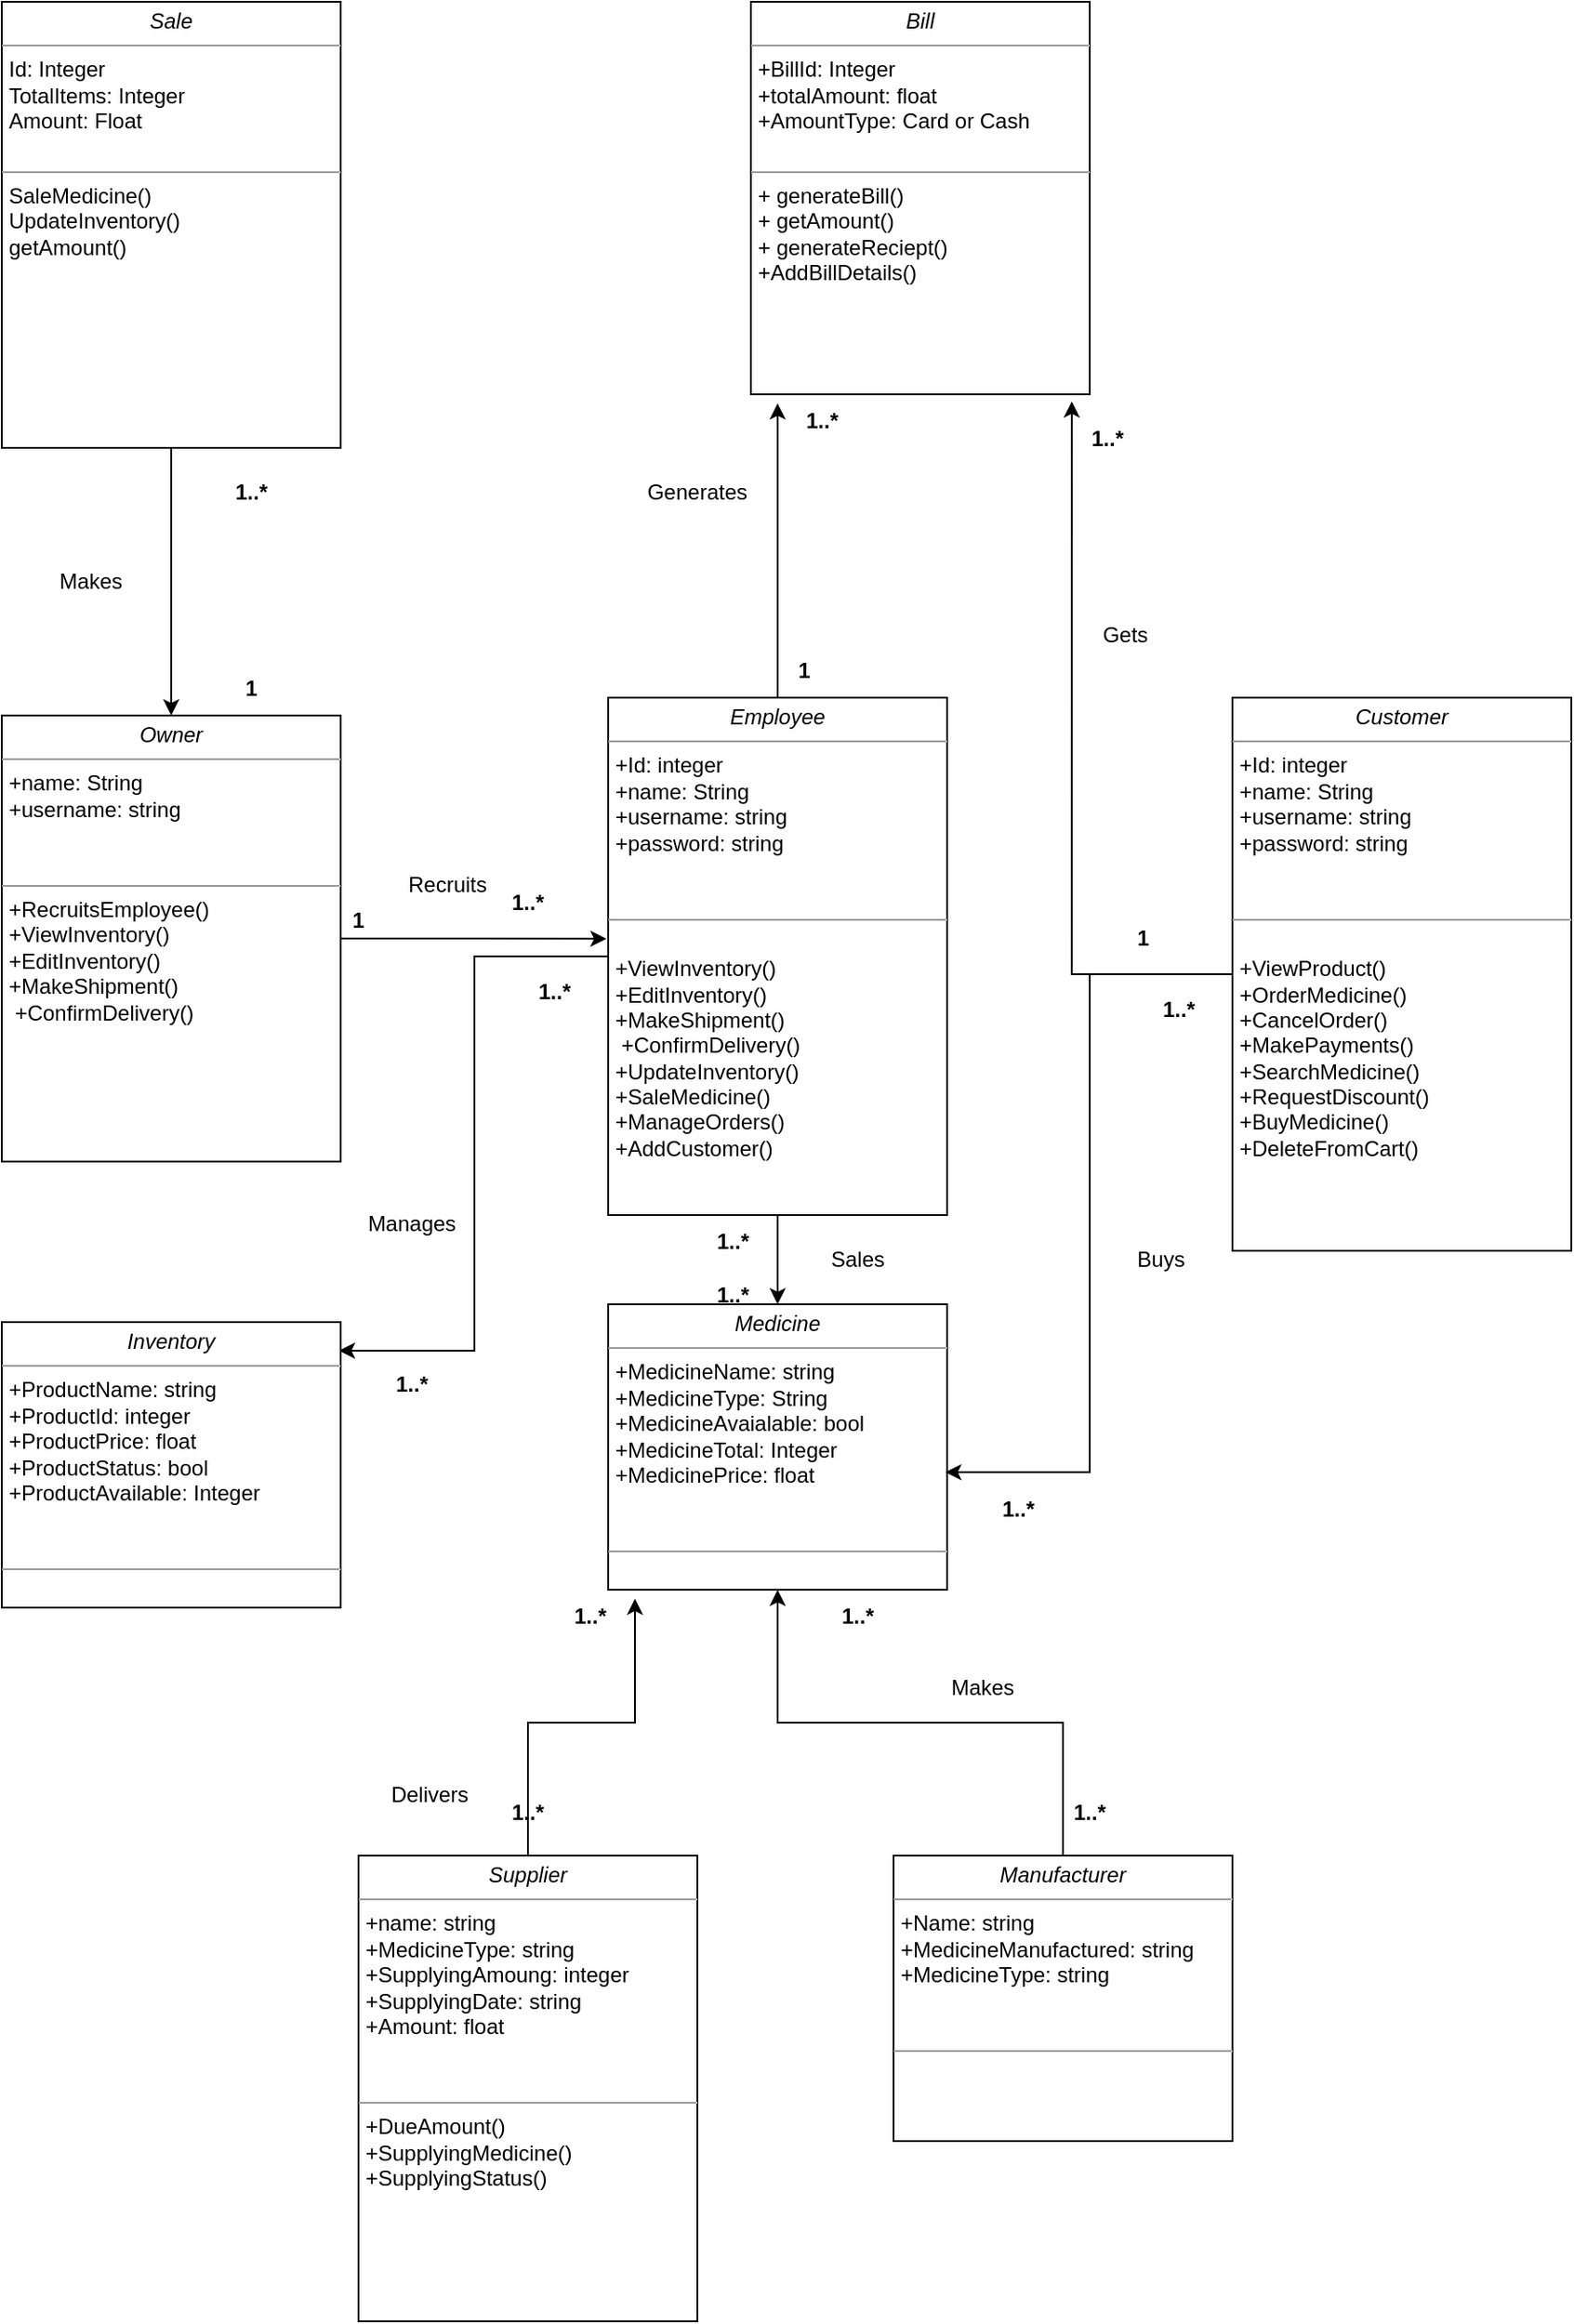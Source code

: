 <mxfile version="15.9.4" type="device"><diagram id="C5RBs43oDa-KdzZeNtuy" name="Page-1"><mxGraphModel dx="1422" dy="786" grid="1" gridSize="10" guides="1" tooltips="1" connect="1" arrows="1" fold="1" page="1" pageScale="1" pageWidth="827" pageHeight="1169" math="0" shadow="0"><root><mxCell id="WIyWlLk6GJQsqaUBKTNV-0"/><mxCell id="WIyWlLk6GJQsqaUBKTNV-1" parent="WIyWlLk6GJQsqaUBKTNV-0"/><mxCell id="Ph2TyU60CWFNyVS5zxXI-1" value="&lt;p style=&quot;margin: 0px ; margin-top: 4px ; text-align: center&quot;&gt;&lt;i&gt;Bill&lt;/i&gt;&lt;/p&gt;&lt;hr size=&quot;1&quot;&gt;&lt;p style=&quot;margin: 0px ; margin-left: 4px&quot;&gt;+BillId: Integer&lt;br&gt;+totalAmount: float&lt;/p&gt;&lt;p style=&quot;margin: 0px ; margin-left: 4px&quot;&gt;+AmountType: Card or Cash&lt;/p&gt;&lt;p style=&quot;margin: 0px ; margin-left: 4px&quot;&gt;&lt;br&gt;&lt;/p&gt;&lt;hr size=&quot;1&quot;&gt;&lt;p style=&quot;margin: 0px ; margin-left: 4px&quot;&gt;+ generateBill()&lt;br&gt;+ getAmount()&lt;/p&gt;&lt;p style=&quot;margin: 0px ; margin-left: 4px&quot;&gt;+ generateReciept()&lt;/p&gt;&lt;p style=&quot;margin: 0px ; margin-left: 4px&quot;&gt;+AddBillDetails()&lt;/p&gt;&lt;p style=&quot;margin: 0px ; margin-left: 4px&quot;&gt;&lt;br&gt;&lt;/p&gt;" style="verticalAlign=top;align=left;overflow=fill;fontSize=12;fontFamily=Helvetica;html=1;" vertex="1" parent="WIyWlLk6GJQsqaUBKTNV-1"><mxGeometry x="510" y="130" width="190" height="220" as="geometry"/></mxCell><mxCell id="Ph2TyU60CWFNyVS5zxXI-11" style="edgeStyle=orthogonalEdgeStyle;rounded=0;orthogonalLoop=1;jettySize=auto;html=1;entryX=0.5;entryY=0;entryDx=0;entryDy=0;" edge="1" parent="WIyWlLk6GJQsqaUBKTNV-1" source="Ph2TyU60CWFNyVS5zxXI-2" target="Ph2TyU60CWFNyVS5zxXI-4"><mxGeometry relative="1" as="geometry"/></mxCell><mxCell id="Ph2TyU60CWFNyVS5zxXI-2" value="&lt;p style=&quot;margin: 0px ; margin-top: 4px ; text-align: center&quot;&gt;&lt;i&gt;Sale&lt;/i&gt;&lt;/p&gt;&lt;hr size=&quot;1&quot;&gt;&lt;p style=&quot;margin: 0px ; margin-left: 4px&quot;&gt;Id: Integer&lt;br&gt;TotalItems: Integer&lt;/p&gt;&lt;p style=&quot;margin: 0px ; margin-left: 4px&quot;&gt;Amount: Float&lt;/p&gt;&lt;p style=&quot;margin: 0px ; margin-left: 4px&quot;&gt;&lt;br&gt;&lt;/p&gt;&lt;hr size=&quot;1&quot;&gt;&lt;p style=&quot;margin: 0px ; margin-left: 4px&quot;&gt;SaleMedicine()&lt;br&gt;UpdateInventory()&lt;/p&gt;&lt;p style=&quot;margin: 0px ; margin-left: 4px&quot;&gt;getAmount()&lt;/p&gt;&lt;p style=&quot;margin: 0px ; margin-left: 4px&quot;&gt;&lt;br&gt;&lt;/p&gt;&lt;p style=&quot;margin: 0px ; margin-left: 4px&quot;&gt;&lt;br&gt;&lt;/p&gt;" style="verticalAlign=top;align=left;overflow=fill;fontSize=12;fontFamily=Helvetica;html=1;" vertex="1" parent="WIyWlLk6GJQsqaUBKTNV-1"><mxGeometry x="90" y="130" width="190" height="250" as="geometry"/></mxCell><mxCell id="Ph2TyU60CWFNyVS5zxXI-13" style="edgeStyle=orthogonalEdgeStyle;rounded=0;orthogonalLoop=1;jettySize=auto;html=1;entryX=-0.005;entryY=0.466;entryDx=0;entryDy=0;entryPerimeter=0;" edge="1" parent="WIyWlLk6GJQsqaUBKTNV-1" source="Ph2TyU60CWFNyVS5zxXI-4" target="Ph2TyU60CWFNyVS5zxXI-5"><mxGeometry relative="1" as="geometry"/></mxCell><mxCell id="Ph2TyU60CWFNyVS5zxXI-4" value="&lt;p style=&quot;margin: 0px ; margin-top: 4px ; text-align: center&quot;&gt;&lt;i&gt;Owner&lt;/i&gt;&lt;/p&gt;&lt;hr size=&quot;1&quot;&gt;&lt;p style=&quot;margin: 0px ; margin-left: 4px&quot;&gt;+name: String&lt;br&gt;+username: string&lt;/p&gt;&lt;p style=&quot;margin: 0px ; margin-left: 4px&quot;&gt;&lt;br&gt;&lt;/p&gt;&lt;p style=&quot;margin: 0px ; margin-left: 4px&quot;&gt;&lt;br&gt;&lt;/p&gt;&lt;hr size=&quot;1&quot;&gt;&lt;p style=&quot;margin: 0px ; margin-left: 4px&quot;&gt;+RecruitsEmployee()&lt;/p&gt;&lt;p style=&quot;margin: 0px ; margin-left: 4px&quot;&gt;+ViewInventory()&lt;/p&gt;&lt;p style=&quot;margin: 0px ; margin-left: 4px&quot;&gt;+EditInventory()&lt;/p&gt;&lt;p style=&quot;margin: 0px ; margin-left: 4px&quot;&gt;+MakeShipment()&lt;/p&gt;&lt;p style=&quot;margin: 0px ; margin-left: 4px&quot;&gt;&amp;nbsp;+ConfirmDelivery()&lt;/p&gt;&lt;p style=&quot;margin: 0px ; margin-left: 4px&quot;&gt;&lt;br&gt;&lt;/p&gt;&lt;p style=&quot;margin: 0px ; margin-left: 4px&quot;&gt;&lt;br&gt;&lt;/p&gt;" style="verticalAlign=top;align=left;overflow=fill;fontSize=12;fontFamily=Helvetica;html=1;" vertex="1" parent="WIyWlLk6GJQsqaUBKTNV-1"><mxGeometry x="90" y="530" width="190" height="250" as="geometry"/></mxCell><mxCell id="Ph2TyU60CWFNyVS5zxXI-14" style="edgeStyle=orthogonalEdgeStyle;rounded=0;orthogonalLoop=1;jettySize=auto;html=1;entryX=0.995;entryY=0.1;entryDx=0;entryDy=0;entryPerimeter=0;" edge="1" parent="WIyWlLk6GJQsqaUBKTNV-1" source="Ph2TyU60CWFNyVS5zxXI-5" target="Ph2TyU60CWFNyVS5zxXI-6"><mxGeometry relative="1" as="geometry"/></mxCell><mxCell id="Ph2TyU60CWFNyVS5zxXI-15" style="edgeStyle=orthogonalEdgeStyle;rounded=0;orthogonalLoop=1;jettySize=auto;html=1;entryX=0.5;entryY=0;entryDx=0;entryDy=0;" edge="1" parent="WIyWlLk6GJQsqaUBKTNV-1" source="Ph2TyU60CWFNyVS5zxXI-5" target="Ph2TyU60CWFNyVS5zxXI-7"><mxGeometry relative="1" as="geometry"/></mxCell><mxCell id="Ph2TyU60CWFNyVS5zxXI-49" style="edgeStyle=orthogonalEdgeStyle;rounded=0;orthogonalLoop=1;jettySize=auto;html=1;entryX=0.079;entryY=1.023;entryDx=0;entryDy=0;entryPerimeter=0;" edge="1" parent="WIyWlLk6GJQsqaUBKTNV-1" source="Ph2TyU60CWFNyVS5zxXI-5" target="Ph2TyU60CWFNyVS5zxXI-1"><mxGeometry relative="1" as="geometry"/></mxCell><mxCell id="Ph2TyU60CWFNyVS5zxXI-5" value="&lt;p style=&quot;margin: 0px ; margin-top: 4px ; text-align: center&quot;&gt;&lt;i&gt;Employee&lt;/i&gt;&lt;/p&gt;&lt;hr size=&quot;1&quot;&gt;&lt;p style=&quot;margin: 0px ; margin-left: 4px&quot;&gt;+Id: integer&lt;/p&gt;&lt;p style=&quot;margin: 0px ; margin-left: 4px&quot;&gt;+name: String&lt;br&gt;+username: string&lt;/p&gt;&lt;p style=&quot;margin: 0px ; margin-left: 4px&quot;&gt;+password: string&lt;/p&gt;&lt;p style=&quot;margin: 0px ; margin-left: 4px&quot;&gt;&lt;br&gt;&lt;/p&gt;&lt;p style=&quot;margin: 0px ; margin-left: 4px&quot;&gt;&lt;br&gt;&lt;/p&gt;&lt;hr size=&quot;1&quot;&gt;&lt;p style=&quot;margin: 0px ; margin-left: 4px&quot;&gt;&lt;br&gt;&lt;/p&gt;&lt;p style=&quot;margin: 0px ; margin-left: 4px&quot;&gt;+ViewInventory()&lt;/p&gt;&lt;p style=&quot;margin: 0px ; margin-left: 4px&quot;&gt;+EditInventory()&lt;/p&gt;&lt;p style=&quot;margin: 0px ; margin-left: 4px&quot;&gt;+MakeShipment()&lt;/p&gt;&lt;p style=&quot;margin: 0px ; margin-left: 4px&quot;&gt;&amp;nbsp;+ConfirmDelivery()&lt;/p&gt;&lt;p style=&quot;margin: 0px ; margin-left: 4px&quot;&gt;+UpdateInventory()&lt;/p&gt;&lt;p style=&quot;margin: 0px ; margin-left: 4px&quot;&gt;+SaleMedicine()&lt;/p&gt;&lt;p style=&quot;margin: 0px ; margin-left: 4px&quot;&gt;+ManageOrders()&lt;/p&gt;&lt;p style=&quot;margin: 0px ; margin-left: 4px&quot;&gt;+AddCustomer()&lt;/p&gt;&lt;p style=&quot;margin: 0px ; margin-left: 4px&quot;&gt;&lt;br&gt;&lt;/p&gt;&lt;p style=&quot;margin: 0px ; margin-left: 4px&quot;&gt;&lt;br&gt;&lt;/p&gt;" style="verticalAlign=top;align=left;overflow=fill;fontSize=12;fontFamily=Helvetica;html=1;" vertex="1" parent="WIyWlLk6GJQsqaUBKTNV-1"><mxGeometry x="430" y="520" width="190" height="290" as="geometry"/></mxCell><mxCell id="Ph2TyU60CWFNyVS5zxXI-6" value="&lt;p style=&quot;margin: 0px ; margin-top: 4px ; text-align: center&quot;&gt;&lt;i&gt;Inventory&lt;/i&gt;&lt;/p&gt;&lt;hr size=&quot;1&quot;&gt;&lt;p style=&quot;margin: 0px ; margin-left: 4px&quot;&gt;+ProductName: string&lt;br&gt;+ProductId: integer&lt;/p&gt;&lt;p style=&quot;margin: 0px ; margin-left: 4px&quot;&gt;+ProductPrice: float&lt;/p&gt;&lt;p style=&quot;margin: 0px ; margin-left: 4px&quot;&gt;+ProductStatus: bool&lt;/p&gt;&lt;p style=&quot;margin: 0px ; margin-left: 4px&quot;&gt;+ProductAvailable: Integer&lt;span&gt;&amp;nbsp;&lt;/span&gt;&lt;/p&gt;&lt;p style=&quot;margin: 0px ; margin-left: 4px&quot;&gt;&lt;br&gt;&lt;/p&gt;&lt;p style=&quot;margin: 0px ; margin-left: 4px&quot;&gt;&lt;br&gt;&lt;/p&gt;&lt;hr size=&quot;1&quot;&gt;&lt;p style=&quot;margin: 0px ; margin-left: 4px&quot;&gt;&lt;br&gt;&lt;/p&gt;&lt;p style=&quot;margin: 0px ; margin-left: 4px&quot;&gt;&lt;br&gt;&lt;/p&gt;" style="verticalAlign=top;align=left;overflow=fill;fontSize=12;fontFamily=Helvetica;html=1;" vertex="1" parent="WIyWlLk6GJQsqaUBKTNV-1"><mxGeometry x="90" y="870" width="190" height="160" as="geometry"/></mxCell><mxCell id="Ph2TyU60CWFNyVS5zxXI-7" value="&lt;p style=&quot;margin: 0px ; margin-top: 4px ; text-align: center&quot;&gt;&lt;i&gt;Medicine&lt;/i&gt;&lt;/p&gt;&lt;hr size=&quot;1&quot;&gt;&lt;p style=&quot;margin: 0px ; margin-left: 4px&quot;&gt;+MedicineName: string&lt;/p&gt;&lt;p style=&quot;margin: 0px ; margin-left: 4px&quot;&gt;+MedicineType: String&lt;br&gt;+MedicineAvaialable: bool&lt;/p&gt;&lt;p style=&quot;margin: 0px ; margin-left: 4px&quot;&gt;+MedicineTotal: Integer&lt;/p&gt;&lt;p style=&quot;margin: 0px ; margin-left: 4px&quot;&gt;+MedicinePrice: float&lt;/p&gt;&lt;p style=&quot;margin: 0px ; margin-left: 4px&quot;&gt;&lt;br&gt;&lt;/p&gt;&lt;p style=&quot;margin: 0px ; margin-left: 4px&quot;&gt;&lt;br&gt;&lt;/p&gt;&lt;hr size=&quot;1&quot;&gt;&lt;p style=&quot;margin: 0px ; margin-left: 4px&quot;&gt;&lt;br&gt;&lt;/p&gt;&lt;p style=&quot;margin: 0px ; margin-left: 4px&quot;&gt;&lt;br&gt;&lt;/p&gt;&lt;p style=&quot;margin: 0px ; margin-left: 4px&quot;&gt;&lt;br&gt;&lt;/p&gt;&lt;p style=&quot;margin: 0px ; margin-left: 4px&quot;&gt;&lt;br&gt;&lt;/p&gt;&lt;p style=&quot;margin: 0px ; margin-left: 4px&quot;&gt;&lt;br&gt;&lt;/p&gt;" style="verticalAlign=top;align=left;overflow=fill;fontSize=12;fontFamily=Helvetica;html=1;" vertex="1" parent="WIyWlLk6GJQsqaUBKTNV-1"><mxGeometry x="430" y="860" width="190" height="160" as="geometry"/></mxCell><mxCell id="Ph2TyU60CWFNyVS5zxXI-43" style="edgeStyle=orthogonalEdgeStyle;rounded=0;orthogonalLoop=1;jettySize=auto;html=1;entryX=0.079;entryY=1.031;entryDx=0;entryDy=0;entryPerimeter=0;" edge="1" parent="WIyWlLk6GJQsqaUBKTNV-1" source="Ph2TyU60CWFNyVS5zxXI-8" target="Ph2TyU60CWFNyVS5zxXI-7"><mxGeometry relative="1" as="geometry"/></mxCell><mxCell id="Ph2TyU60CWFNyVS5zxXI-8" value="&lt;p style=&quot;margin: 0px ; margin-top: 4px ; text-align: center&quot;&gt;&lt;i&gt;Supplier&lt;/i&gt;&lt;/p&gt;&lt;hr size=&quot;1&quot;&gt;&lt;p style=&quot;margin: 0px ; margin-left: 4px&quot;&gt;+name: string&lt;/p&gt;&lt;p style=&quot;margin: 0px ; margin-left: 4px&quot;&gt;+MedicineType: string&lt;br&gt;+SupplyingAmoung: integer&lt;/p&gt;&lt;p style=&quot;margin: 0px ; margin-left: 4px&quot;&gt;+SupplyingDate: string&lt;/p&gt;&lt;p style=&quot;margin: 0px ; margin-left: 4px&quot;&gt;+Amount: float&lt;/p&gt;&lt;p style=&quot;margin: 0px ; margin-left: 4px&quot;&gt;&lt;br&gt;&lt;/p&gt;&lt;p style=&quot;margin: 0px ; margin-left: 4px&quot;&gt;&lt;br&gt;&lt;/p&gt;&lt;hr size=&quot;1&quot;&gt;&lt;p style=&quot;margin: 0px ; margin-left: 4px&quot;&gt;+DueAmount()&lt;/p&gt;&lt;p style=&quot;margin: 0px ; margin-left: 4px&quot;&gt;+SupplyingMedicine()&lt;/p&gt;&lt;p style=&quot;margin: 0px ; margin-left: 4px&quot;&gt;+SupplyingStatus()&lt;/p&gt;&lt;p style=&quot;margin: 0px ; margin-left: 4px&quot;&gt;&lt;br&gt;&lt;/p&gt;&lt;p style=&quot;margin: 0px ; margin-left: 4px&quot;&gt;&lt;br&gt;&lt;/p&gt;&lt;p style=&quot;margin: 0px ; margin-left: 4px&quot;&gt;&lt;br&gt;&lt;/p&gt;&lt;p style=&quot;margin: 0px ; margin-left: 4px&quot;&gt;&lt;br&gt;&lt;/p&gt;" style="verticalAlign=top;align=left;overflow=fill;fontSize=12;fontFamily=Helvetica;html=1;" vertex="1" parent="WIyWlLk6GJQsqaUBKTNV-1"><mxGeometry x="290" y="1169" width="190" height="261" as="geometry"/></mxCell><mxCell id="Ph2TyU60CWFNyVS5zxXI-44" style="edgeStyle=orthogonalEdgeStyle;rounded=0;orthogonalLoop=1;jettySize=auto;html=1;entryX=0.5;entryY=1;entryDx=0;entryDy=0;" edge="1" parent="WIyWlLk6GJQsqaUBKTNV-1" source="Ph2TyU60CWFNyVS5zxXI-9" target="Ph2TyU60CWFNyVS5zxXI-7"><mxGeometry relative="1" as="geometry"/></mxCell><mxCell id="Ph2TyU60CWFNyVS5zxXI-9" value="&lt;p style=&quot;margin: 0px ; margin-top: 4px ; text-align: center&quot;&gt;&lt;i&gt;Manufacturer&lt;/i&gt;&lt;/p&gt;&lt;hr size=&quot;1&quot;&gt;&lt;p style=&quot;margin: 0px ; margin-left: 4px&quot;&gt;+Name: string&lt;/p&gt;&lt;p style=&quot;margin: 0px ; margin-left: 4px&quot;&gt;+MedicineManufactured: string&lt;br&gt;+MedicineType: string&lt;/p&gt;&lt;p style=&quot;margin: 0px ; margin-left: 4px&quot;&gt;&lt;br&gt;&lt;/p&gt;&lt;p style=&quot;margin: 0px ; margin-left: 4px&quot;&gt;&lt;br&gt;&lt;/p&gt;&lt;hr size=&quot;1&quot;&gt;&lt;p style=&quot;margin: 0px ; margin-left: 4px&quot;&gt;&lt;br&gt;&lt;/p&gt;&lt;p style=&quot;margin: 0px ; margin-left: 4px&quot;&gt;&lt;br&gt;&lt;/p&gt;&lt;p style=&quot;margin: 0px ; margin-left: 4px&quot;&gt;&lt;br&gt;&lt;/p&gt;&lt;p style=&quot;margin: 0px ; margin-left: 4px&quot;&gt;&lt;br&gt;&lt;/p&gt;&lt;p style=&quot;margin: 0px ; margin-left: 4px&quot;&gt;&lt;br&gt;&lt;/p&gt;" style="verticalAlign=top;align=left;overflow=fill;fontSize=12;fontFamily=Helvetica;html=1;" vertex="1" parent="WIyWlLk6GJQsqaUBKTNV-1"><mxGeometry x="590" y="1169" width="190" height="160" as="geometry"/></mxCell><mxCell id="Ph2TyU60CWFNyVS5zxXI-19" style="edgeStyle=orthogonalEdgeStyle;rounded=0;orthogonalLoop=1;jettySize=auto;html=1;entryX=0.995;entryY=0.588;entryDx=0;entryDy=0;entryPerimeter=0;" edge="1" parent="WIyWlLk6GJQsqaUBKTNV-1" source="Ph2TyU60CWFNyVS5zxXI-10" target="Ph2TyU60CWFNyVS5zxXI-7"><mxGeometry relative="1" as="geometry"/></mxCell><mxCell id="Ph2TyU60CWFNyVS5zxXI-48" style="edgeStyle=orthogonalEdgeStyle;rounded=0;orthogonalLoop=1;jettySize=auto;html=1;entryX=0.947;entryY=1.018;entryDx=0;entryDy=0;entryPerimeter=0;" edge="1" parent="WIyWlLk6GJQsqaUBKTNV-1" source="Ph2TyU60CWFNyVS5zxXI-10" target="Ph2TyU60CWFNyVS5zxXI-1"><mxGeometry relative="1" as="geometry"/></mxCell><mxCell id="Ph2TyU60CWFNyVS5zxXI-10" value="&lt;p style=&quot;margin: 0px ; margin-top: 4px ; text-align: center&quot;&gt;&lt;i&gt;Customer&lt;/i&gt;&lt;/p&gt;&lt;hr size=&quot;1&quot;&gt;&lt;p style=&quot;margin: 0px ; margin-left: 4px&quot;&gt;+Id: integer&lt;/p&gt;&lt;p style=&quot;margin: 0px ; margin-left: 4px&quot;&gt;+name: String&lt;br&gt;+username: string&lt;/p&gt;&lt;p style=&quot;margin: 0px ; margin-left: 4px&quot;&gt;+password: string&lt;/p&gt;&lt;p style=&quot;margin: 0px ; margin-left: 4px&quot;&gt;&lt;br&gt;&lt;/p&gt;&lt;p style=&quot;margin: 0px ; margin-left: 4px&quot;&gt;&lt;br&gt;&lt;/p&gt;&lt;hr size=&quot;1&quot;&gt;&lt;p style=&quot;margin: 0px ; margin-left: 4px&quot;&gt;&lt;br&gt;&lt;/p&gt;&lt;p style=&quot;margin: 0px ; margin-left: 4px&quot;&gt;+ViewProduct()&lt;/p&gt;&lt;p style=&quot;margin: 0px ; margin-left: 4px&quot;&gt;+OrderMedicine()&lt;/p&gt;&lt;p style=&quot;margin: 0px ; margin-left: 4px&quot;&gt;+CancelOrder()&lt;/p&gt;&lt;p style=&quot;margin: 0px ; margin-left: 4px&quot;&gt;+MakePayments()&lt;/p&gt;&lt;p style=&quot;margin: 0px ; margin-left: 4px&quot;&gt;+SearchMedicine()&lt;/p&gt;&lt;p style=&quot;margin: 0px ; margin-left: 4px&quot;&gt;+RequestDiscount()&lt;/p&gt;&lt;p style=&quot;margin: 0px ; margin-left: 4px&quot;&gt;+BuyMedicine()&lt;/p&gt;&lt;p style=&quot;margin: 0px ; margin-left: 4px&quot;&gt;+DeleteFromCart()&lt;/p&gt;&lt;p style=&quot;margin: 0px ; margin-left: 4px&quot;&gt;&lt;br&gt;&lt;/p&gt;&lt;p style=&quot;margin: 0px ; margin-left: 4px&quot;&gt;&lt;br&gt;&lt;/p&gt;" style="verticalAlign=top;align=left;overflow=fill;fontSize=12;fontFamily=Helvetica;html=1;" vertex="1" parent="WIyWlLk6GJQsqaUBKTNV-1"><mxGeometry x="780" y="520" width="190" height="310" as="geometry"/></mxCell><mxCell id="Ph2TyU60CWFNyVS5zxXI-20" value="&lt;b&gt;1..*&lt;/b&gt;" style="text;html=1;strokeColor=none;fillColor=none;align=center;verticalAlign=middle;whiteSpace=wrap;rounded=0;" vertex="1" parent="WIyWlLk6GJQsqaUBKTNV-1"><mxGeometry x="355" y="620" width="60" height="30" as="geometry"/></mxCell><mxCell id="Ph2TyU60CWFNyVS5zxXI-21" value="&lt;b&gt;1..*&lt;/b&gt;" style="text;html=1;strokeColor=none;fillColor=none;align=center;verticalAlign=middle;whiteSpace=wrap;rounded=0;" vertex="1" parent="WIyWlLk6GJQsqaUBKTNV-1"><mxGeometry x="370" y="670" width="60" height="30" as="geometry"/></mxCell><mxCell id="Ph2TyU60CWFNyVS5zxXI-22" value="&lt;b&gt;1..*&lt;/b&gt;" style="text;html=1;strokeColor=none;fillColor=none;align=center;verticalAlign=middle;whiteSpace=wrap;rounded=0;" vertex="1" parent="WIyWlLk6GJQsqaUBKTNV-1"><mxGeometry x="290" y="890" width="60" height="30" as="geometry"/></mxCell><mxCell id="Ph2TyU60CWFNyVS5zxXI-23" value="&lt;b&gt;1..*&lt;/b&gt;" style="text;html=1;strokeColor=none;fillColor=none;align=center;verticalAlign=middle;whiteSpace=wrap;rounded=0;" vertex="1" parent="WIyWlLk6GJQsqaUBKTNV-1"><mxGeometry x="390" y="1020" width="60" height="30" as="geometry"/></mxCell><mxCell id="Ph2TyU60CWFNyVS5zxXI-24" value="&lt;b&gt;1..*&lt;/b&gt;" style="text;html=1;strokeColor=none;fillColor=none;align=center;verticalAlign=middle;whiteSpace=wrap;rounded=0;" vertex="1" parent="WIyWlLk6GJQsqaUBKTNV-1"><mxGeometry x="355" y="1130" width="60" height="30" as="geometry"/></mxCell><mxCell id="Ph2TyU60CWFNyVS5zxXI-25" value="&lt;b&gt;1..*&lt;/b&gt;" style="text;html=1;strokeColor=none;fillColor=none;align=center;verticalAlign=middle;whiteSpace=wrap;rounded=0;" vertex="1" parent="WIyWlLk6GJQsqaUBKTNV-1"><mxGeometry x="540" y="1020" width="60" height="30" as="geometry"/></mxCell><mxCell id="Ph2TyU60CWFNyVS5zxXI-26" value="&lt;b&gt;1..*&lt;/b&gt;" style="text;html=1;strokeColor=none;fillColor=none;align=center;verticalAlign=middle;whiteSpace=wrap;rounded=0;" vertex="1" parent="WIyWlLk6GJQsqaUBKTNV-1"><mxGeometry x="670" y="1130" width="60" height="30" as="geometry"/></mxCell><mxCell id="Ph2TyU60CWFNyVS5zxXI-27" value="&lt;b&gt;1..*&lt;/b&gt;" style="text;html=1;strokeColor=none;fillColor=none;align=center;verticalAlign=middle;whiteSpace=wrap;rounded=0;" vertex="1" parent="WIyWlLk6GJQsqaUBKTNV-1"><mxGeometry x="720" y="680" width="60" height="30" as="geometry"/></mxCell><mxCell id="Ph2TyU60CWFNyVS5zxXI-28" value="&lt;b&gt;1..*&lt;/b&gt;" style="text;html=1;strokeColor=none;fillColor=none;align=center;verticalAlign=middle;whiteSpace=wrap;rounded=0;" vertex="1" parent="WIyWlLk6GJQsqaUBKTNV-1"><mxGeometry x="630" y="960" width="60" height="30" as="geometry"/></mxCell><mxCell id="Ph2TyU60CWFNyVS5zxXI-29" value="&lt;b&gt;1..*&lt;/b&gt;" style="text;html=1;strokeColor=none;fillColor=none;align=center;verticalAlign=middle;whiteSpace=wrap;rounded=0;" vertex="1" parent="WIyWlLk6GJQsqaUBKTNV-1"><mxGeometry x="680" y="360" width="60" height="30" as="geometry"/></mxCell><mxCell id="Ph2TyU60CWFNyVS5zxXI-30" value="&lt;b&gt;1..*&lt;/b&gt;" style="text;html=1;strokeColor=none;fillColor=none;align=center;verticalAlign=middle;whiteSpace=wrap;rounded=0;" vertex="1" parent="WIyWlLk6GJQsqaUBKTNV-1"><mxGeometry x="520" y="350" width="60" height="30" as="geometry"/></mxCell><mxCell id="Ph2TyU60CWFNyVS5zxXI-31" value="&lt;b&gt;1..*&lt;/b&gt;" style="text;html=1;strokeColor=none;fillColor=none;align=center;verticalAlign=middle;whiteSpace=wrap;rounded=0;" vertex="1" parent="WIyWlLk6GJQsqaUBKTNV-1"><mxGeometry x="200" y="390" width="60" height="30" as="geometry"/></mxCell><mxCell id="Ph2TyU60CWFNyVS5zxXI-32" value="&lt;b&gt;1&lt;/b&gt;" style="text;html=1;strokeColor=none;fillColor=none;align=center;verticalAlign=middle;whiteSpace=wrap;rounded=0;" vertex="1" parent="WIyWlLk6GJQsqaUBKTNV-1"><mxGeometry x="200" y="500" width="60" height="30" as="geometry"/></mxCell><mxCell id="Ph2TyU60CWFNyVS5zxXI-33" value="&lt;b&gt;1&lt;/b&gt;" style="text;html=1;strokeColor=none;fillColor=none;align=center;verticalAlign=middle;whiteSpace=wrap;rounded=0;" vertex="1" parent="WIyWlLk6GJQsqaUBKTNV-1"><mxGeometry x="260" y="630" width="60" height="30" as="geometry"/></mxCell><mxCell id="Ph2TyU60CWFNyVS5zxXI-34" value="&lt;b&gt;1..*&lt;/b&gt;" style="text;html=1;strokeColor=none;fillColor=none;align=center;verticalAlign=middle;whiteSpace=wrap;rounded=0;" vertex="1" parent="WIyWlLk6GJQsqaUBKTNV-1"><mxGeometry x="470" y="810" width="60" height="30" as="geometry"/></mxCell><mxCell id="Ph2TyU60CWFNyVS5zxXI-35" value="&lt;b&gt;1..*&lt;/b&gt;" style="text;html=1;strokeColor=none;fillColor=none;align=center;verticalAlign=middle;whiteSpace=wrap;rounded=0;" vertex="1" parent="WIyWlLk6GJQsqaUBKTNV-1"><mxGeometry x="470" y="840" width="60" height="30" as="geometry"/></mxCell><mxCell id="Ph2TyU60CWFNyVS5zxXI-36" value="&lt;b&gt;1&lt;/b&gt;" style="text;html=1;strokeColor=none;fillColor=none;align=center;verticalAlign=middle;whiteSpace=wrap;rounded=0;" vertex="1" parent="WIyWlLk6GJQsqaUBKTNV-1"><mxGeometry x="700" y="640" width="60" height="30" as="geometry"/></mxCell><mxCell id="Ph2TyU60CWFNyVS5zxXI-37" value="&lt;b&gt;1&lt;/b&gt;" style="text;html=1;strokeColor=none;fillColor=none;align=center;verticalAlign=middle;whiteSpace=wrap;rounded=0;" vertex="1" parent="WIyWlLk6GJQsqaUBKTNV-1"><mxGeometry x="510" y="490" width="60" height="30" as="geometry"/></mxCell><mxCell id="Ph2TyU60CWFNyVS5zxXI-38" value="Makes" style="text;html=1;strokeColor=none;fillColor=none;align=center;verticalAlign=middle;whiteSpace=wrap;rounded=0;" vertex="1" parent="WIyWlLk6GJQsqaUBKTNV-1"><mxGeometry x="110" y="440" width="60" height="30" as="geometry"/></mxCell><mxCell id="Ph2TyU60CWFNyVS5zxXI-39" value="Recruits" style="text;html=1;strokeColor=none;fillColor=none;align=center;verticalAlign=middle;whiteSpace=wrap;rounded=0;" vertex="1" parent="WIyWlLk6GJQsqaUBKTNV-1"><mxGeometry x="310" y="610" width="60" height="30" as="geometry"/></mxCell><mxCell id="Ph2TyU60CWFNyVS5zxXI-40" value="Manages" style="text;html=1;strokeColor=none;fillColor=none;align=center;verticalAlign=middle;whiteSpace=wrap;rounded=0;" vertex="1" parent="WIyWlLk6GJQsqaUBKTNV-1"><mxGeometry x="290" y="800" width="60" height="30" as="geometry"/></mxCell><mxCell id="Ph2TyU60CWFNyVS5zxXI-41" value="Sales" style="text;html=1;strokeColor=none;fillColor=none;align=center;verticalAlign=middle;whiteSpace=wrap;rounded=0;" vertex="1" parent="WIyWlLk6GJQsqaUBKTNV-1"><mxGeometry x="540" y="820" width="60" height="30" as="geometry"/></mxCell><mxCell id="Ph2TyU60CWFNyVS5zxXI-42" value="Makes" style="text;html=1;strokeColor=none;fillColor=none;align=center;verticalAlign=middle;whiteSpace=wrap;rounded=0;" vertex="1" parent="WIyWlLk6GJQsqaUBKTNV-1"><mxGeometry x="610" y="1060" width="60" height="30" as="geometry"/></mxCell><mxCell id="Ph2TyU60CWFNyVS5zxXI-45" value="Delivers" style="text;html=1;strokeColor=none;fillColor=none;align=center;verticalAlign=middle;whiteSpace=wrap;rounded=0;" vertex="1" parent="WIyWlLk6GJQsqaUBKTNV-1"><mxGeometry x="300" y="1120" width="60" height="30" as="geometry"/></mxCell><mxCell id="Ph2TyU60CWFNyVS5zxXI-46" value="Buys" style="text;html=1;strokeColor=none;fillColor=none;align=center;verticalAlign=middle;whiteSpace=wrap;rounded=0;" vertex="1" parent="WIyWlLk6GJQsqaUBKTNV-1"><mxGeometry x="710" y="820" width="60" height="30" as="geometry"/></mxCell><mxCell id="Ph2TyU60CWFNyVS5zxXI-47" value="Gets" style="text;html=1;strokeColor=none;fillColor=none;align=center;verticalAlign=middle;whiteSpace=wrap;rounded=0;" vertex="1" parent="WIyWlLk6GJQsqaUBKTNV-1"><mxGeometry x="690" y="470" width="60" height="30" as="geometry"/></mxCell><mxCell id="Ph2TyU60CWFNyVS5zxXI-50" value="Generates" style="text;html=1;strokeColor=none;fillColor=none;align=center;verticalAlign=middle;whiteSpace=wrap;rounded=0;" vertex="1" parent="WIyWlLk6GJQsqaUBKTNV-1"><mxGeometry x="450" y="390" width="60" height="30" as="geometry"/></mxCell></root></mxGraphModel></diagram></mxfile>